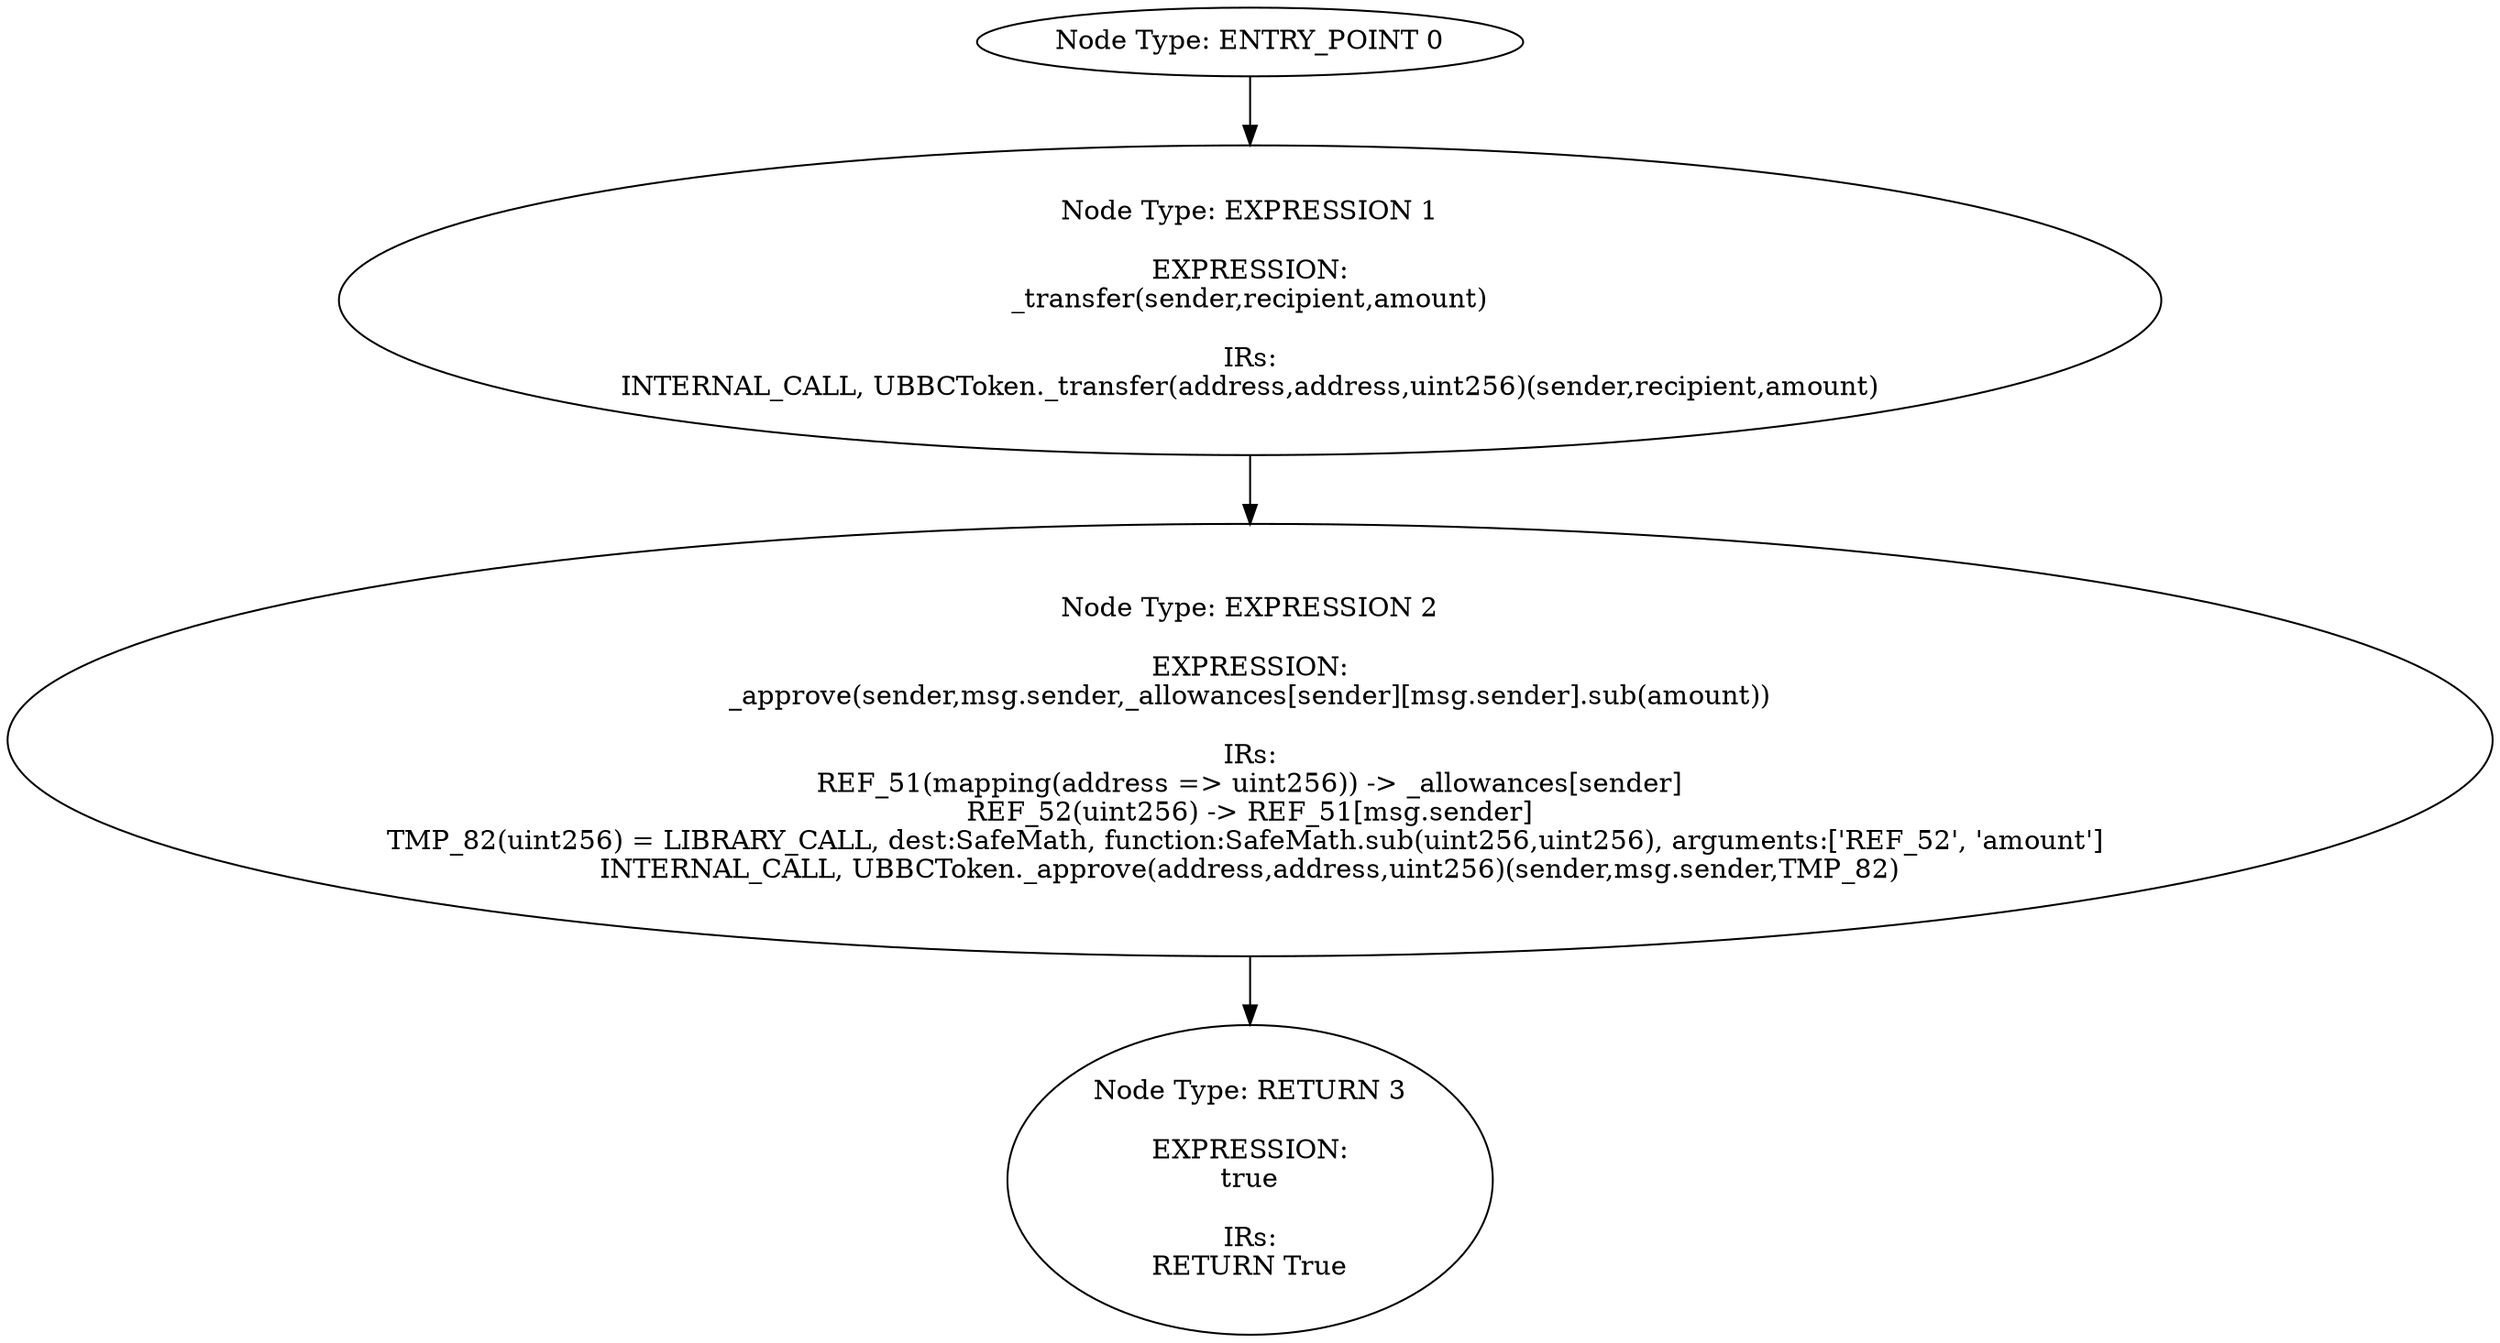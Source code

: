 digraph{
0[label="Node Type: ENTRY_POINT 0
"];
0->1;
1[label="Node Type: EXPRESSION 1

EXPRESSION:
_transfer(sender,recipient,amount)

IRs:
INTERNAL_CALL, UBBCToken._transfer(address,address,uint256)(sender,recipient,amount)"];
1->2;
2[label="Node Type: EXPRESSION 2

EXPRESSION:
_approve(sender,msg.sender,_allowances[sender][msg.sender].sub(amount))

IRs:
REF_51(mapping(address => uint256)) -> _allowances[sender]
REF_52(uint256) -> REF_51[msg.sender]
TMP_82(uint256) = LIBRARY_CALL, dest:SafeMath, function:SafeMath.sub(uint256,uint256), arguments:['REF_52', 'amount'] 
INTERNAL_CALL, UBBCToken._approve(address,address,uint256)(sender,msg.sender,TMP_82)"];
2->3;
3[label="Node Type: RETURN 3

EXPRESSION:
true

IRs:
RETURN True"];
}
